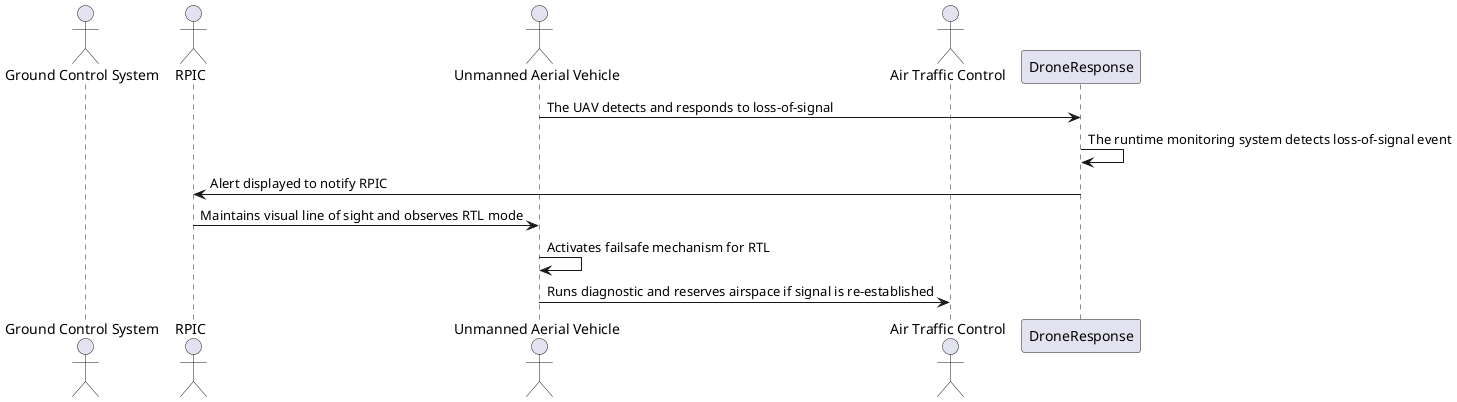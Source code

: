 @startuml LossOfSignalSequenceDiagram

actor "Ground Control System" as GCS
actor RPIC
actor "Unmanned Aerial Vehicle" as UAV
actor "Air Traffic Control" as ATC

UAV -> DroneResponse: The UAV detects and responds to loss-of-signal
DroneResponse -> DroneResponse: The runtime monitoring system detects loss-of-signal event
DroneResponse -> RPIC: Alert displayed to notify RPIC
RPIC -> UAV: Maintains visual line of sight and observes RTL mode
UAV -> UAV: Activates failsafe mechanism for RTL
UAV -> ATC: Runs diagnostic and reserves airspace if signal is re-established

@enduml
